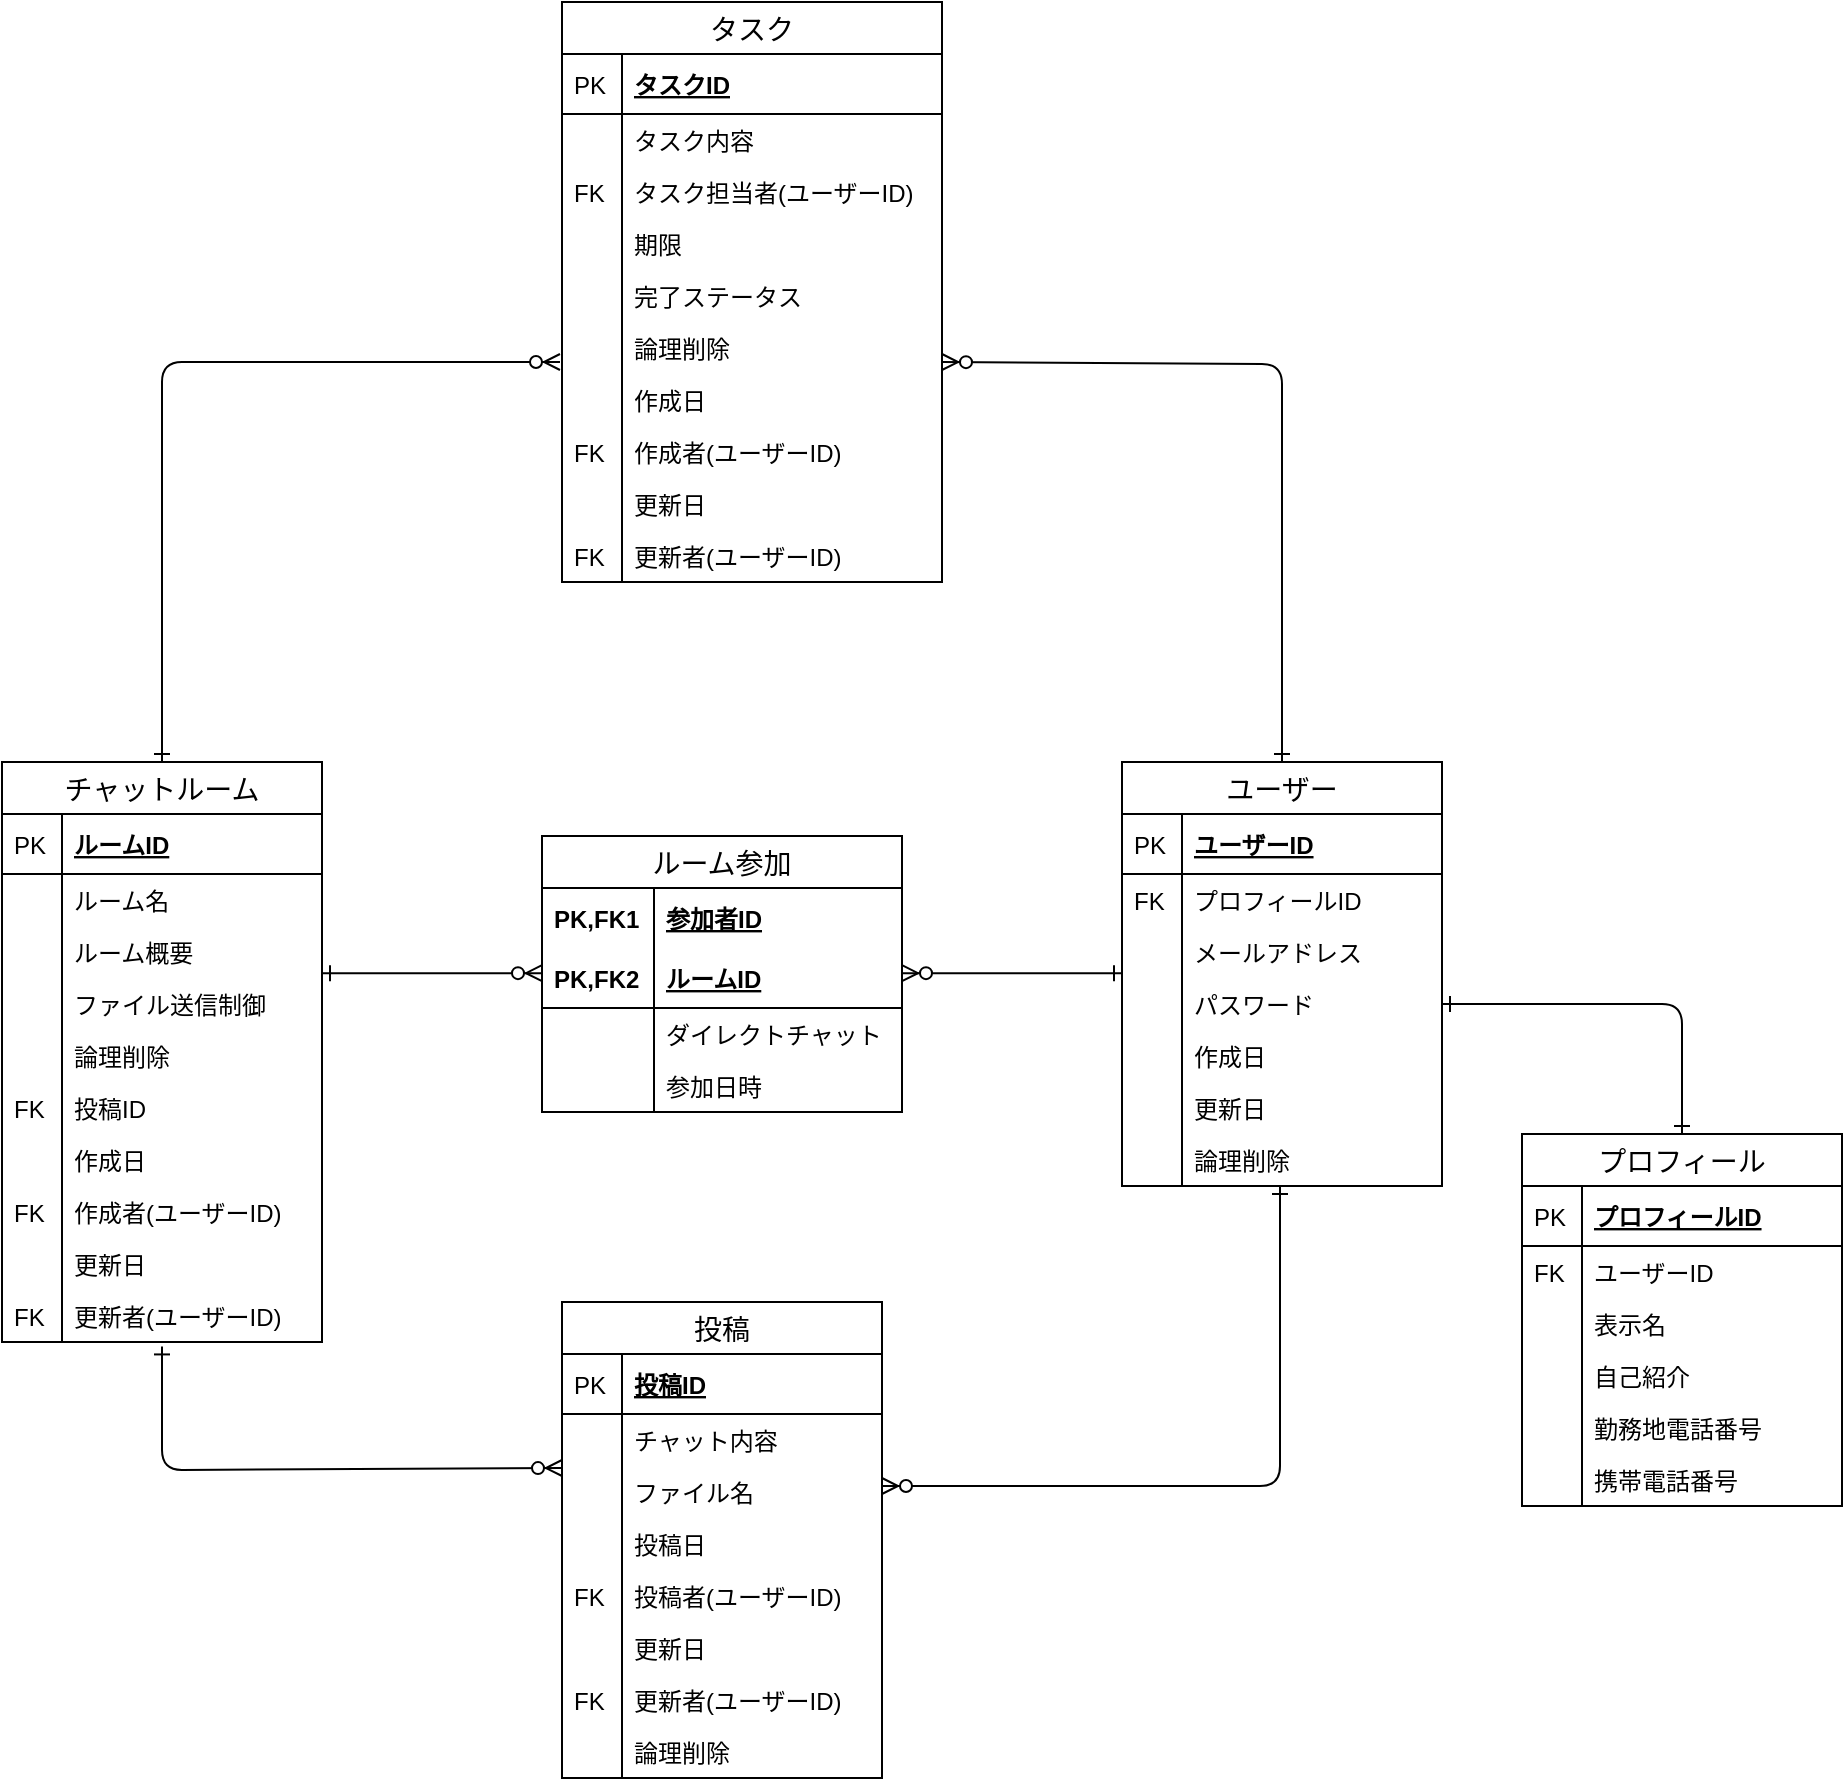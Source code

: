 <mxfile version="13.1.3">
    <diagram id="6hGFLwfOUW9BJ-s0fimq" name="Page-1">
        <mxGraphModel dx="1448" dy="1517" grid="1" gridSize="10" guides="1" tooltips="1" connect="1" arrows="1" fold="1" page="1" pageScale="1" pageWidth="827" pageHeight="1169" math="0" shadow="0">
            <root>
                <mxCell id="0"/>
                <mxCell id="1" parent="0"/>
                <mxCell id="285" value="" style="fontSize=12;html=1;endArrow=ERzeroToMany;startArrow=ERone;startFill=0;elbow=vertical;" parent="1" edge="1">
                    <mxGeometry width="100" height="100" relative="1" as="geometry">
                        <mxPoint x="480" y="320" as="sourcePoint"/>
                        <mxPoint x="310" y="120" as="targetPoint"/>
                        <Array as="points">
                            <mxPoint x="480" y="230"/>
                            <mxPoint x="480" y="121"/>
                        </Array>
                    </mxGeometry>
                </mxCell>
                <mxCell id="163" value="チャットルーム" style="swimlane;fontStyle=0;childLayout=stackLayout;horizontal=1;startSize=26;horizontalStack=0;resizeParent=1;resizeParentMax=0;resizeLast=0;collapsible=1;marginBottom=0;align=center;fontSize=14;" parent="1" vertex="1">
                    <mxGeometry x="-160" y="320" width="160" height="290" as="geometry"/>
                </mxCell>
                <mxCell id="164" value="ルームID" style="shape=partialRectangle;top=0;left=0;right=0;bottom=1;align=left;verticalAlign=middle;fillColor=none;spacingLeft=34;spacingRight=4;overflow=hidden;rotatable=0;points=[[0,0.5],[1,0.5]];portConstraint=eastwest;dropTarget=0;fontStyle=5;fontSize=12;" parent="163" vertex="1">
                    <mxGeometry y="26" width="160" height="30" as="geometry"/>
                </mxCell>
                <mxCell id="165" value="PK" style="shape=partialRectangle;top=0;left=0;bottom=0;fillColor=none;align=left;verticalAlign=middle;spacingLeft=4;spacingRight=4;overflow=hidden;rotatable=0;points=[];portConstraint=eastwest;part=1;fontSize=12;" parent="164" vertex="1" connectable="0">
                    <mxGeometry width="30" height="30" as="geometry"/>
                </mxCell>
                <mxCell id="166" value="ルーム名" style="shape=partialRectangle;top=0;left=0;right=0;bottom=0;align=left;verticalAlign=top;fillColor=none;spacingLeft=34;spacingRight=4;overflow=hidden;rotatable=0;points=[[0,0.5],[1,0.5]];portConstraint=eastwest;dropTarget=0;fontSize=12;" parent="163" vertex="1">
                    <mxGeometry y="56" width="160" height="26" as="geometry"/>
                </mxCell>
                <mxCell id="167" value="" style="shape=partialRectangle;top=0;left=0;bottom=0;fillColor=none;align=left;verticalAlign=top;spacingLeft=4;spacingRight=4;overflow=hidden;rotatable=0;points=[];portConstraint=eastwest;part=1;fontSize=12;" parent="166" vertex="1" connectable="0">
                    <mxGeometry width="30" height="26" as="geometry"/>
                </mxCell>
                <mxCell id="168" value="ルーム概要" style="shape=partialRectangle;top=0;left=0;right=0;bottom=0;align=left;verticalAlign=top;fillColor=none;spacingLeft=34;spacingRight=4;overflow=hidden;rotatable=0;points=[[0,0.5],[1,0.5]];portConstraint=eastwest;dropTarget=0;fontSize=12;" parent="163" vertex="1">
                    <mxGeometry y="82" width="160" height="26" as="geometry"/>
                </mxCell>
                <mxCell id="169" value="" style="shape=partialRectangle;top=0;left=0;bottom=0;fillColor=none;align=left;verticalAlign=top;spacingLeft=4;spacingRight=4;overflow=hidden;rotatable=0;points=[];portConstraint=eastwest;part=1;fontSize=12;" parent="168" vertex="1" connectable="0">
                    <mxGeometry width="30" height="26" as="geometry"/>
                </mxCell>
                <mxCell id="170" value="ファイル送信制御" style="shape=partialRectangle;top=0;left=0;right=0;bottom=0;align=left;verticalAlign=top;fillColor=none;spacingLeft=34;spacingRight=4;overflow=hidden;rotatable=0;points=[[0,0.5],[1,0.5]];portConstraint=eastwest;dropTarget=0;fontSize=12;" parent="163" vertex="1">
                    <mxGeometry y="108" width="160" height="26" as="geometry"/>
                </mxCell>
                <mxCell id="171" value="" style="shape=partialRectangle;top=0;left=0;bottom=0;fillColor=none;align=left;verticalAlign=top;spacingLeft=4;spacingRight=4;overflow=hidden;rotatable=0;points=[];portConstraint=eastwest;part=1;fontSize=12;" parent="170" vertex="1" connectable="0">
                    <mxGeometry width="30" height="26" as="geometry"/>
                </mxCell>
                <mxCell id="174" value="論理削除" style="shape=partialRectangle;top=0;left=0;right=0;bottom=0;align=left;verticalAlign=top;fillColor=none;spacingLeft=34;spacingRight=4;overflow=hidden;rotatable=0;points=[[0,0.5],[1,0.5]];portConstraint=eastwest;dropTarget=0;fontSize=12;" parent="163" vertex="1">
                    <mxGeometry y="134" width="160" height="26" as="geometry"/>
                </mxCell>
                <mxCell id="175" value="" style="shape=partialRectangle;top=0;left=0;bottom=0;fillColor=none;align=left;verticalAlign=top;spacingLeft=4;spacingRight=4;overflow=hidden;rotatable=0;points=[];portConstraint=eastwest;part=1;fontSize=12;" parent="174" vertex="1" connectable="0">
                    <mxGeometry width="30" height="26" as="geometry"/>
                </mxCell>
                <mxCell id="338" value="投稿ID" style="shape=partialRectangle;top=0;left=0;right=0;bottom=0;align=left;verticalAlign=top;fillColor=none;spacingLeft=34;spacingRight=4;overflow=hidden;rotatable=0;points=[[0,0.5],[1,0.5]];portConstraint=eastwest;dropTarget=0;fontSize=12;" vertex="1" parent="163">
                    <mxGeometry y="160" width="160" height="26" as="geometry"/>
                </mxCell>
                <mxCell id="339" value="FK" style="shape=partialRectangle;top=0;left=0;bottom=0;fillColor=none;align=left;verticalAlign=top;spacingLeft=4;spacingRight=4;overflow=hidden;rotatable=0;points=[];portConstraint=eastwest;part=1;fontSize=12;" vertex="1" connectable="0" parent="338">
                    <mxGeometry width="30" height="26" as="geometry"/>
                </mxCell>
                <mxCell id="340" value="作成日" style="shape=partialRectangle;top=0;left=0;right=0;bottom=0;align=left;verticalAlign=top;fillColor=none;spacingLeft=34;spacingRight=4;overflow=hidden;rotatable=0;points=[[0,0.5],[1,0.5]];portConstraint=eastwest;dropTarget=0;fontSize=12;" vertex="1" parent="163">
                    <mxGeometry y="186" width="160" height="26" as="geometry"/>
                </mxCell>
                <mxCell id="341" value="" style="shape=partialRectangle;top=0;left=0;bottom=0;fillColor=none;align=left;verticalAlign=top;spacingLeft=4;spacingRight=4;overflow=hidden;rotatable=0;points=[];portConstraint=eastwest;part=1;fontSize=12;" vertex="1" connectable="0" parent="340">
                    <mxGeometry width="30" height="26" as="geometry"/>
                </mxCell>
                <mxCell id="342" value="作成者(ユーザーID)&#10;" style="shape=partialRectangle;top=0;left=0;right=0;bottom=0;align=left;verticalAlign=top;fillColor=none;spacingLeft=34;spacingRight=4;overflow=hidden;rotatable=0;points=[[0,0.5],[1,0.5]];portConstraint=eastwest;dropTarget=0;fontSize=12;" vertex="1" parent="163">
                    <mxGeometry y="212" width="160" height="26" as="geometry"/>
                </mxCell>
                <mxCell id="343" value="FK" style="shape=partialRectangle;top=0;left=0;bottom=0;fillColor=none;align=left;verticalAlign=top;spacingLeft=4;spacingRight=4;overflow=hidden;rotatable=0;points=[];portConstraint=eastwest;part=1;fontSize=12;" vertex="1" connectable="0" parent="342">
                    <mxGeometry width="30" height="26" as="geometry"/>
                </mxCell>
                <mxCell id="344" value="更新日" style="shape=partialRectangle;top=0;left=0;right=0;bottom=0;align=left;verticalAlign=top;fillColor=none;spacingLeft=34;spacingRight=4;overflow=hidden;rotatable=0;points=[[0,0.5],[1,0.5]];portConstraint=eastwest;dropTarget=0;fontSize=12;" vertex="1" parent="163">
                    <mxGeometry y="238" width="160" height="26" as="geometry"/>
                </mxCell>
                <mxCell id="345" value="" style="shape=partialRectangle;top=0;left=0;bottom=0;fillColor=none;align=left;verticalAlign=top;spacingLeft=4;spacingRight=4;overflow=hidden;rotatable=0;points=[];portConstraint=eastwest;part=1;fontSize=12;" vertex="1" connectable="0" parent="344">
                    <mxGeometry width="30" height="26" as="geometry"/>
                </mxCell>
                <mxCell id="346" value="更新者(ユーザーID)" style="shape=partialRectangle;top=0;left=0;right=0;bottom=0;align=left;verticalAlign=top;fillColor=none;spacingLeft=34;spacingRight=4;overflow=hidden;rotatable=0;points=[[0,0.5],[1,0.5]];portConstraint=eastwest;dropTarget=0;fontSize=12;" vertex="1" parent="163">
                    <mxGeometry y="264" width="160" height="26" as="geometry"/>
                </mxCell>
                <mxCell id="347" value="FK" style="shape=partialRectangle;top=0;left=0;bottom=0;fillColor=none;align=left;verticalAlign=top;spacingLeft=4;spacingRight=4;overflow=hidden;rotatable=0;points=[];portConstraint=eastwest;part=1;fontSize=12;" vertex="1" connectable="0" parent="346">
                    <mxGeometry width="30" height="26" as="geometry"/>
                </mxCell>
                <mxCell id="280" value="" style="fontSize=12;html=1;endArrow=ERzeroToMany;startArrow=ERone;startFill=0;" parent="1" edge="1">
                    <mxGeometry width="100" height="100" relative="1" as="geometry">
                        <mxPoint x="-80" y="320" as="sourcePoint"/>
                        <mxPoint x="119" y="120" as="targetPoint"/>
                        <Array as="points">
                            <mxPoint x="-80" y="120"/>
                        </Array>
                    </mxGeometry>
                </mxCell>
                <mxCell id="291" value="" style="fontSize=12;html=1;endArrow=ERone;startArrow=ERone;exitX=1;exitY=0.5;exitDx=0;exitDy=0;entryX=0.5;entryY=0;entryDx=0;entryDy=0;startFill=0;endFill=0;" parent="1" source="204" target="206" edge="1">
                    <mxGeometry width="100" height="100" relative="1" as="geometry">
                        <mxPoint x="570" y="510" as="sourcePoint"/>
                        <mxPoint x="810" y="500" as="targetPoint"/>
                        <Array as="points">
                            <mxPoint x="680" y="441"/>
                        </Array>
                    </mxGeometry>
                </mxCell>
                <mxCell id="191" value="ユーザー" style="swimlane;fontStyle=0;childLayout=stackLayout;horizontal=1;startSize=26;horizontalStack=0;resizeParent=1;resizeParentMax=0;resizeLast=0;collapsible=1;marginBottom=0;align=center;fontSize=14;" parent="1" vertex="1">
                    <mxGeometry x="400" y="320" width="160" height="212" as="geometry"/>
                </mxCell>
                <mxCell id="192" value="ユーザーID" style="shape=partialRectangle;top=0;left=0;right=0;bottom=1;align=left;verticalAlign=middle;fillColor=none;spacingLeft=34;spacingRight=4;overflow=hidden;rotatable=0;points=[[0,0.5],[1,0.5]];portConstraint=eastwest;dropTarget=0;fontStyle=5;fontSize=12;" parent="191" vertex="1">
                    <mxGeometry y="26" width="160" height="30" as="geometry"/>
                </mxCell>
                <mxCell id="193" value="PK" style="shape=partialRectangle;top=0;left=0;bottom=0;fillColor=none;align=left;verticalAlign=middle;spacingLeft=4;spacingRight=4;overflow=hidden;rotatable=0;points=[];portConstraint=eastwest;part=1;fontSize=12;" parent="192" vertex="1" connectable="0">
                    <mxGeometry width="30" height="30" as="geometry"/>
                </mxCell>
                <mxCell id="194" value="プロフィールID" style="shape=partialRectangle;top=0;left=0;right=0;bottom=0;align=left;verticalAlign=top;fillColor=none;spacingLeft=34;spacingRight=4;overflow=hidden;rotatable=0;points=[[0,0.5],[1,0.5]];portConstraint=eastwest;dropTarget=0;fontSize=12;" parent="191" vertex="1">
                    <mxGeometry y="56" width="160" height="26" as="geometry"/>
                </mxCell>
                <mxCell id="195" value="FK" style="shape=partialRectangle;top=0;left=0;bottom=0;fillColor=none;align=left;verticalAlign=top;spacingLeft=4;spacingRight=4;overflow=hidden;rotatable=0;points=[];portConstraint=eastwest;part=1;fontSize=12;" parent="194" vertex="1" connectable="0">
                    <mxGeometry width="30" height="26" as="geometry"/>
                </mxCell>
                <mxCell id="196" value="メールアドレス" style="shape=partialRectangle;top=0;left=0;right=0;bottom=0;align=left;verticalAlign=top;fillColor=none;spacingLeft=34;spacingRight=4;overflow=hidden;rotatable=0;points=[[0,0.5],[1,0.5]];portConstraint=eastwest;dropTarget=0;fontSize=12;" parent="191" vertex="1">
                    <mxGeometry y="82" width="160" height="26" as="geometry"/>
                </mxCell>
                <mxCell id="197" value="" style="shape=partialRectangle;top=0;left=0;bottom=0;fillColor=none;align=left;verticalAlign=top;spacingLeft=4;spacingRight=4;overflow=hidden;rotatable=0;points=[];portConstraint=eastwest;part=1;fontSize=12;" parent="196" vertex="1" connectable="0">
                    <mxGeometry width="30" height="26" as="geometry"/>
                </mxCell>
                <mxCell id="204" value="パスワード" style="shape=partialRectangle;top=0;left=0;right=0;bottom=0;align=left;verticalAlign=top;fillColor=none;spacingLeft=34;spacingRight=4;overflow=hidden;rotatable=0;points=[[0,0.5],[1,0.5]];portConstraint=eastwest;dropTarget=0;fontSize=12;" parent="191" vertex="1">
                    <mxGeometry y="108" width="160" height="26" as="geometry"/>
                </mxCell>
                <mxCell id="205" value="" style="shape=partialRectangle;top=0;left=0;bottom=0;fillColor=none;align=left;verticalAlign=top;spacingLeft=4;spacingRight=4;overflow=hidden;rotatable=0;points=[];portConstraint=eastwest;part=1;fontSize=12;" parent="204" vertex="1" connectable="0">
                    <mxGeometry width="30" height="26" as="geometry"/>
                </mxCell>
                <mxCell id="198" value="作成日" style="shape=partialRectangle;top=0;left=0;right=0;bottom=0;align=left;verticalAlign=top;fillColor=none;spacingLeft=34;spacingRight=4;overflow=hidden;rotatable=0;points=[[0,0.5],[1,0.5]];portConstraint=eastwest;dropTarget=0;fontSize=12;" parent="191" vertex="1">
                    <mxGeometry y="134" width="160" height="26" as="geometry"/>
                </mxCell>
                <mxCell id="199" value="" style="shape=partialRectangle;top=0;left=0;bottom=0;fillColor=none;align=left;verticalAlign=top;spacingLeft=4;spacingRight=4;overflow=hidden;rotatable=0;points=[];portConstraint=eastwest;part=1;fontSize=12;" parent="198" vertex="1" connectable="0">
                    <mxGeometry width="30" height="26" as="geometry"/>
                </mxCell>
                <mxCell id="202" value="更新日" style="shape=partialRectangle;top=0;left=0;right=0;bottom=0;align=left;verticalAlign=top;fillColor=none;spacingLeft=34;spacingRight=4;overflow=hidden;rotatable=0;points=[[0,0.5],[1,0.5]];portConstraint=eastwest;dropTarget=0;fontSize=12;" parent="191" vertex="1">
                    <mxGeometry y="160" width="160" height="26" as="geometry"/>
                </mxCell>
                <mxCell id="203" value="" style="shape=partialRectangle;top=0;left=0;bottom=0;fillColor=none;align=left;verticalAlign=top;spacingLeft=4;spacingRight=4;overflow=hidden;rotatable=0;points=[];portConstraint=eastwest;part=1;fontSize=12;" parent="202" vertex="1" connectable="0">
                    <mxGeometry width="30" height="26" as="geometry"/>
                </mxCell>
                <mxCell id="331" value="論理削除" style="shape=partialRectangle;top=0;left=0;right=0;bottom=0;align=left;verticalAlign=top;fillColor=none;spacingLeft=34;spacingRight=4;overflow=hidden;rotatable=0;points=[[0,0.5],[1,0.5]];portConstraint=eastwest;dropTarget=0;fontSize=12;" vertex="1" parent="191">
                    <mxGeometry y="186" width="160" height="26" as="geometry"/>
                </mxCell>
                <mxCell id="332" value="" style="shape=partialRectangle;top=0;left=0;bottom=0;fillColor=none;align=left;verticalAlign=top;spacingLeft=4;spacingRight=4;overflow=hidden;rotatable=0;points=[];portConstraint=eastwest;part=1;fontSize=12;" vertex="1" connectable="0" parent="331">
                    <mxGeometry width="30" height="26" as="geometry"/>
                </mxCell>
                <mxCell id="249" value="投稿" style="swimlane;fontStyle=0;childLayout=stackLayout;horizontal=1;startSize=26;horizontalStack=0;resizeParent=1;resizeParentMax=0;resizeLast=0;collapsible=1;marginBottom=0;align=center;fontSize=14;" parent="1" vertex="1">
                    <mxGeometry x="120" y="590" width="160" height="238" as="geometry"/>
                </mxCell>
                <mxCell id="250" value="投稿ID" style="shape=partialRectangle;top=0;left=0;right=0;bottom=1;align=left;verticalAlign=middle;fillColor=none;spacingLeft=34;spacingRight=4;overflow=hidden;rotatable=0;points=[[0,0.5],[1,0.5]];portConstraint=eastwest;dropTarget=0;fontStyle=5;fontSize=12;" parent="249" vertex="1">
                    <mxGeometry y="26" width="160" height="30" as="geometry"/>
                </mxCell>
                <mxCell id="251" value="PK" style="shape=partialRectangle;top=0;left=0;bottom=0;fillColor=none;align=left;verticalAlign=middle;spacingLeft=4;spacingRight=4;overflow=hidden;rotatable=0;points=[];portConstraint=eastwest;part=1;fontSize=12;" parent="250" vertex="1" connectable="0">
                    <mxGeometry width="30" height="30" as="geometry"/>
                </mxCell>
                <mxCell id="314" value="チャット内容" style="shape=partialRectangle;top=0;left=0;right=0;bottom=0;align=left;verticalAlign=top;fillColor=none;spacingLeft=34;spacingRight=4;overflow=hidden;rotatable=0;points=[[0,0.5],[1,0.5]];portConstraint=eastwest;dropTarget=0;fontSize=12;" parent="249" vertex="1">
                    <mxGeometry y="56" width="160" height="26" as="geometry"/>
                </mxCell>
                <mxCell id="315" value="" style="shape=partialRectangle;top=0;left=0;bottom=0;fillColor=none;align=left;verticalAlign=top;spacingLeft=4;spacingRight=4;overflow=hidden;rotatable=0;points=[];portConstraint=eastwest;part=1;fontSize=12;" parent="314" vertex="1" connectable="0">
                    <mxGeometry width="30" height="26" as="geometry"/>
                </mxCell>
                <mxCell id="336" value="ファイル名" style="shape=partialRectangle;top=0;left=0;right=0;bottom=0;align=left;verticalAlign=top;fillColor=none;spacingLeft=34;spacingRight=4;overflow=hidden;rotatable=0;points=[[0,0.5],[1,0.5]];portConstraint=eastwest;dropTarget=0;fontSize=12;" vertex="1" parent="249">
                    <mxGeometry y="82" width="160" height="26" as="geometry"/>
                </mxCell>
                <mxCell id="337" value="" style="shape=partialRectangle;top=0;left=0;bottom=0;fillColor=none;align=left;verticalAlign=top;spacingLeft=4;spacingRight=4;overflow=hidden;rotatable=0;points=[];portConstraint=eastwest;part=1;fontSize=12;" vertex="1" connectable="0" parent="336">
                    <mxGeometry width="30" height="26" as="geometry"/>
                </mxCell>
                <mxCell id="252" value="投稿日" style="shape=partialRectangle;top=0;left=0;right=0;bottom=0;align=left;verticalAlign=top;fillColor=none;spacingLeft=34;spacingRight=4;overflow=hidden;rotatable=0;points=[[0,0.5],[1,0.5]];portConstraint=eastwest;dropTarget=0;fontSize=12;" parent="249" vertex="1">
                    <mxGeometry y="108" width="160" height="26" as="geometry"/>
                </mxCell>
                <mxCell id="253" value="" style="shape=partialRectangle;top=0;left=0;bottom=0;fillColor=none;align=left;verticalAlign=top;spacingLeft=4;spacingRight=4;overflow=hidden;rotatable=0;points=[];portConstraint=eastwest;part=1;fontSize=12;" parent="252" vertex="1" connectable="0">
                    <mxGeometry width="30" height="26" as="geometry"/>
                </mxCell>
                <mxCell id="254" value="投稿者(ユーザーID)" style="shape=partialRectangle;top=0;left=0;right=0;bottom=0;align=left;verticalAlign=top;fillColor=none;spacingLeft=34;spacingRight=4;overflow=hidden;rotatable=0;points=[[0,0.5],[1,0.5]];portConstraint=eastwest;dropTarget=0;fontSize=12;" parent="249" vertex="1">
                    <mxGeometry y="134" width="160" height="26" as="geometry"/>
                </mxCell>
                <mxCell id="255" value="FK" style="shape=partialRectangle;top=0;left=0;bottom=0;fillColor=none;align=left;verticalAlign=top;spacingLeft=4;spacingRight=4;overflow=hidden;rotatable=0;points=[];portConstraint=eastwest;part=1;fontSize=12;" parent="254" vertex="1" connectable="0">
                    <mxGeometry width="30" height="26" as="geometry"/>
                </mxCell>
                <mxCell id="256" value="更新日" style="shape=partialRectangle;top=0;left=0;right=0;bottom=0;align=left;verticalAlign=top;fillColor=none;spacingLeft=34;spacingRight=4;overflow=hidden;rotatable=0;points=[[0,0.5],[1,0.5]];portConstraint=eastwest;dropTarget=0;fontSize=12;" parent="249" vertex="1">
                    <mxGeometry y="160" width="160" height="26" as="geometry"/>
                </mxCell>
                <mxCell id="257" value="" style="shape=partialRectangle;top=0;left=0;bottom=0;fillColor=none;align=left;verticalAlign=top;spacingLeft=4;spacingRight=4;overflow=hidden;rotatable=0;points=[];portConstraint=eastwest;part=1;fontSize=12;" parent="256" vertex="1" connectable="0">
                    <mxGeometry width="30" height="26" as="geometry"/>
                </mxCell>
                <mxCell id="260" value="更新者(ユーザーID)" style="shape=partialRectangle;top=0;left=0;right=0;bottom=0;align=left;verticalAlign=top;fillColor=none;spacingLeft=34;spacingRight=4;overflow=hidden;rotatable=0;points=[[0,0.5],[1,0.5]];portConstraint=eastwest;dropTarget=0;fontSize=12;" parent="249" vertex="1">
                    <mxGeometry y="186" width="160" height="26" as="geometry"/>
                </mxCell>
                <mxCell id="261" value="FK" style="shape=partialRectangle;top=0;left=0;bottom=0;fillColor=none;align=left;verticalAlign=top;spacingLeft=4;spacingRight=4;overflow=hidden;rotatable=0;points=[];portConstraint=eastwest;part=1;fontSize=12;" parent="260" vertex="1" connectable="0">
                    <mxGeometry width="30" height="26" as="geometry"/>
                </mxCell>
                <mxCell id="262" value="論理削除" style="shape=partialRectangle;top=0;left=0;right=0;bottom=0;align=left;verticalAlign=top;fillColor=none;spacingLeft=34;spacingRight=4;overflow=hidden;rotatable=0;points=[[0,0.5],[1,0.5]];portConstraint=eastwest;dropTarget=0;fontSize=12;" parent="249" vertex="1">
                    <mxGeometry y="212" width="160" height="26" as="geometry"/>
                </mxCell>
                <mxCell id="263" value="" style="shape=partialRectangle;top=0;left=0;bottom=0;fillColor=none;align=left;verticalAlign=top;spacingLeft=4;spacingRight=4;overflow=hidden;rotatable=0;points=[];portConstraint=eastwest;part=1;fontSize=12;" parent="262" vertex="1" connectable="0">
                    <mxGeometry width="30" height="26" as="geometry"/>
                </mxCell>
                <mxCell id="206" value="プロフィール" style="swimlane;fontStyle=0;childLayout=stackLayout;horizontal=1;startSize=26;horizontalStack=0;resizeParent=1;resizeParentMax=0;resizeLast=0;collapsible=1;marginBottom=0;align=center;fontSize=14;" parent="1" vertex="1">
                    <mxGeometry x="600" y="506" width="160" height="186" as="geometry"/>
                </mxCell>
                <mxCell id="207" value="プロフィールID" style="shape=partialRectangle;top=0;left=0;right=0;bottom=1;align=left;verticalAlign=middle;fillColor=none;spacingLeft=34;spacingRight=4;overflow=hidden;rotatable=0;points=[[0,0.5],[1,0.5]];portConstraint=eastwest;dropTarget=0;fontStyle=5;fontSize=12;" parent="206" vertex="1">
                    <mxGeometry y="26" width="160" height="30" as="geometry"/>
                </mxCell>
                <mxCell id="208" value="PK" style="shape=partialRectangle;top=0;left=0;bottom=0;fillColor=none;align=left;verticalAlign=middle;spacingLeft=4;spacingRight=4;overflow=hidden;rotatable=0;points=[];portConstraint=eastwest;part=1;fontSize=12;" parent="207" vertex="1" connectable="0">
                    <mxGeometry width="30" height="30" as="geometry"/>
                </mxCell>
                <mxCell id="232" value="ユーザーID" style="shape=partialRectangle;top=0;left=0;right=0;bottom=0;align=left;verticalAlign=top;fillColor=none;spacingLeft=34;spacingRight=4;overflow=hidden;rotatable=0;points=[[0,0.5],[1,0.5]];portConstraint=eastwest;dropTarget=0;fontSize=12;" parent="206" vertex="1">
                    <mxGeometry y="56" width="160" height="26" as="geometry"/>
                </mxCell>
                <mxCell id="233" value="FK" style="shape=partialRectangle;top=0;left=0;bottom=0;fillColor=none;align=left;verticalAlign=top;spacingLeft=4;spacingRight=4;overflow=hidden;rotatable=0;points=[];portConstraint=eastwest;part=1;fontSize=12;" parent="232" vertex="1" connectable="0">
                    <mxGeometry width="30" height="26" as="geometry"/>
                </mxCell>
                <mxCell id="209" value="表示名" style="shape=partialRectangle;top=0;left=0;right=0;bottom=0;align=left;verticalAlign=top;fillColor=none;spacingLeft=34;spacingRight=4;overflow=hidden;rotatable=0;points=[[0,0.5],[1,0.5]];portConstraint=eastwest;dropTarget=0;fontSize=12;" parent="206" vertex="1">
                    <mxGeometry y="82" width="160" height="26" as="geometry"/>
                </mxCell>
                <mxCell id="210" value="" style="shape=partialRectangle;top=0;left=0;bottom=0;fillColor=none;align=left;verticalAlign=top;spacingLeft=4;spacingRight=4;overflow=hidden;rotatable=0;points=[];portConstraint=eastwest;part=1;fontSize=12;" parent="209" vertex="1" connectable="0">
                    <mxGeometry width="30" height="26" as="geometry"/>
                </mxCell>
                <mxCell id="211" value="自己紹介" style="shape=partialRectangle;top=0;left=0;right=0;bottom=0;align=left;verticalAlign=top;fillColor=none;spacingLeft=34;spacingRight=4;overflow=hidden;rotatable=0;points=[[0,0.5],[1,0.5]];portConstraint=eastwest;dropTarget=0;fontSize=12;" parent="206" vertex="1">
                    <mxGeometry y="108" width="160" height="26" as="geometry"/>
                </mxCell>
                <mxCell id="212" value="" style="shape=partialRectangle;top=0;left=0;bottom=0;fillColor=none;align=left;verticalAlign=top;spacingLeft=4;spacingRight=4;overflow=hidden;rotatable=0;points=[];portConstraint=eastwest;part=1;fontSize=12;" parent="211" vertex="1" connectable="0">
                    <mxGeometry width="30" height="26" as="geometry"/>
                </mxCell>
                <mxCell id="213" value="勤務地電話番号" style="shape=partialRectangle;top=0;left=0;right=0;bottom=0;align=left;verticalAlign=top;fillColor=none;spacingLeft=34;spacingRight=4;overflow=hidden;rotatable=0;points=[[0,0.5],[1,0.5]];portConstraint=eastwest;dropTarget=0;fontSize=12;" parent="206" vertex="1">
                    <mxGeometry y="134" width="160" height="26" as="geometry"/>
                </mxCell>
                <mxCell id="214" value="" style="shape=partialRectangle;top=0;left=0;bottom=0;fillColor=none;align=left;verticalAlign=top;spacingLeft=4;spacingRight=4;overflow=hidden;rotatable=0;points=[];portConstraint=eastwest;part=1;fontSize=12;" parent="213" vertex="1" connectable="0">
                    <mxGeometry width="30" height="26" as="geometry"/>
                </mxCell>
                <mxCell id="228" value="携帯電話番号" style="shape=partialRectangle;top=0;left=0;right=0;bottom=0;align=left;verticalAlign=top;fillColor=none;spacingLeft=34;spacingRight=4;overflow=hidden;rotatable=0;points=[[0,0.5],[1,0.5]];portConstraint=eastwest;dropTarget=0;fontSize=12;" parent="206" vertex="1">
                    <mxGeometry y="160" width="160" height="26" as="geometry"/>
                </mxCell>
                <mxCell id="229" value="" style="shape=partialRectangle;top=0;left=0;bottom=0;fillColor=none;align=left;verticalAlign=top;spacingLeft=4;spacingRight=4;overflow=hidden;rotatable=0;points=[];portConstraint=eastwest;part=1;fontSize=12;" parent="228" vertex="1" connectable="0">
                    <mxGeometry width="30" height="26" as="geometry"/>
                </mxCell>
                <mxCell id="313" value="" style="fontSize=12;html=1;endArrow=ERzeroToMany;startArrow=ERone;startFill=0;exitX=0.5;exitY=1.085;exitDx=0;exitDy=0;exitPerimeter=0;" parent="1" source="346" edge="1">
                    <mxGeometry width="100" height="100" relative="1" as="geometry">
                        <mxPoint x="-80" y="635" as="sourcePoint"/>
                        <mxPoint x="120" y="673" as="targetPoint"/>
                        <Array as="points">
                            <mxPoint x="-80" y="674"/>
                        </Array>
                    </mxGeometry>
                </mxCell>
                <mxCell id="317" value="" style="fontSize=12;html=1;endArrow=ERone;startArrow=ERzeroToMany;startFill=1;endFill=0;" parent="1" edge="1">
                    <mxGeometry width="100" height="100" relative="1" as="geometry">
                        <mxPoint x="280" y="682" as="sourcePoint"/>
                        <mxPoint x="479" y="532" as="targetPoint"/>
                        <Array as="points">
                            <mxPoint x="479" y="682"/>
                        </Array>
                    </mxGeometry>
                </mxCell>
                <mxCell id="318" value="ルーム参加" style="swimlane;fontStyle=0;childLayout=stackLayout;horizontal=1;startSize=26;horizontalStack=0;resizeParent=1;resizeParentMax=0;resizeLast=0;collapsible=1;marginBottom=0;align=center;fontSize=14;" parent="1" vertex="1">
                    <mxGeometry x="110" y="357" width="180" height="138" as="geometry"/>
                </mxCell>
                <mxCell id="319" value="参加者ID" style="shape=partialRectangle;top=0;left=0;right=0;bottom=0;align=left;verticalAlign=middle;fillColor=none;spacingLeft=60;spacingRight=4;overflow=hidden;rotatable=0;points=[[0,0.5],[1,0.5]];portConstraint=eastwest;dropTarget=0;fontStyle=5;fontSize=12;" parent="318" vertex="1">
                    <mxGeometry y="26" width="180" height="30" as="geometry"/>
                </mxCell>
                <mxCell id="320" value="PK,FK1" style="shape=partialRectangle;fontStyle=1;top=0;left=0;bottom=0;fillColor=none;align=left;verticalAlign=middle;spacingLeft=4;spacingRight=4;overflow=hidden;rotatable=0;points=[];portConstraint=eastwest;part=1;fontSize=12;" parent="319" vertex="1" connectable="0">
                    <mxGeometry width="56" height="30" as="geometry"/>
                </mxCell>
                <mxCell id="321" value="ルームID" style="shape=partialRectangle;top=0;left=0;right=0;bottom=1;align=left;verticalAlign=middle;fillColor=none;spacingLeft=60;spacingRight=4;overflow=hidden;rotatable=0;points=[[0,0.5],[1,0.5]];portConstraint=eastwest;dropTarget=0;fontStyle=5;fontSize=12;" parent="318" vertex="1">
                    <mxGeometry y="56" width="180" height="30" as="geometry"/>
                </mxCell>
                <mxCell id="322" value="PK,FK2" style="shape=partialRectangle;fontStyle=1;top=0;left=0;bottom=0;fillColor=none;align=left;verticalAlign=middle;spacingLeft=4;spacingRight=4;overflow=hidden;rotatable=0;points=[];portConstraint=eastwest;part=1;fontSize=12;" parent="321" vertex="1" connectable="0">
                    <mxGeometry width="56" height="30" as="geometry"/>
                </mxCell>
                <mxCell id="323" value="ダイレクトチャット" style="shape=partialRectangle;top=0;left=0;right=0;bottom=0;align=left;verticalAlign=top;fillColor=none;spacingLeft=60;spacingRight=4;overflow=hidden;rotatable=0;points=[[0,0.5],[1,0.5]];portConstraint=eastwest;dropTarget=0;fontSize=12;" parent="318" vertex="1">
                    <mxGeometry y="86" width="180" height="26" as="geometry"/>
                </mxCell>
                <mxCell id="324" value="" style="shape=partialRectangle;top=0;left=0;bottom=0;fillColor=none;align=left;verticalAlign=top;spacingLeft=4;spacingRight=4;overflow=hidden;rotatable=0;points=[];portConstraint=eastwest;part=1;fontSize=12;" parent="323" vertex="1" connectable="0">
                    <mxGeometry width="56" height="26" as="geometry"/>
                </mxCell>
                <mxCell id="325" value="参加日時" style="shape=partialRectangle;top=0;left=0;right=0;bottom=0;align=left;verticalAlign=top;fillColor=none;spacingLeft=60;spacingRight=4;overflow=hidden;rotatable=0;points=[[0,0.5],[1,0.5]];portConstraint=eastwest;dropTarget=0;fontSize=12;" parent="318" vertex="1">
                    <mxGeometry y="112" width="180" height="26" as="geometry"/>
                </mxCell>
                <mxCell id="326" value="" style="shape=partialRectangle;top=0;left=0;bottom=0;fillColor=none;align=left;verticalAlign=top;spacingLeft=4;spacingRight=4;overflow=hidden;rotatable=0;points=[];portConstraint=eastwest;part=1;fontSize=12;" parent="325" vertex="1" connectable="0">
                    <mxGeometry width="56" height="26" as="geometry"/>
                </mxCell>
                <mxCell id="327" value="" style="endArrow=ERzeroToMany;html=1;rounded=0;startArrow=ERone;startFill=0;endFill=1;" parent="1" edge="1">
                    <mxGeometry relative="1" as="geometry">
                        <mxPoint y="425.58" as="sourcePoint"/>
                        <mxPoint x="110" y="425.58" as="targetPoint"/>
                        <Array as="points">
                            <mxPoint x="50" y="425.58"/>
                        </Array>
                    </mxGeometry>
                </mxCell>
                <mxCell id="328" value="" style="endArrow=ERone;html=1;rounded=0;startArrow=ERzeroToMany;startFill=1;endFill=0;" parent="1" edge="1">
                    <mxGeometry relative="1" as="geometry">
                        <mxPoint x="290" y="425.58" as="sourcePoint"/>
                        <mxPoint x="400" y="425.58" as="targetPoint"/>
                        <Array as="points">
                            <mxPoint x="340" y="425.58"/>
                        </Array>
                    </mxGeometry>
                </mxCell>
                <mxCell id="107" value="タスク" style="swimlane;fontStyle=0;childLayout=stackLayout;horizontal=1;startSize=26;horizontalStack=0;resizeParent=1;resizeParentMax=0;resizeLast=0;collapsible=1;marginBottom=0;align=center;fontSize=14;" parent="1" vertex="1">
                    <mxGeometry x="120" y="-60" width="190" height="290" as="geometry"/>
                </mxCell>
                <mxCell id="108" value="タスクID" style="shape=partialRectangle;top=0;left=0;right=0;bottom=1;align=left;verticalAlign=middle;fillColor=none;spacingLeft=34;spacingRight=4;overflow=hidden;rotatable=0;points=[[0,0.5],[1,0.5]];portConstraint=eastwest;dropTarget=0;fontStyle=5;fontSize=12;" parent="107" vertex="1">
                    <mxGeometry y="26" width="190" height="30" as="geometry"/>
                </mxCell>
                <mxCell id="109" value="PK" style="shape=partialRectangle;top=0;left=0;bottom=0;fillColor=none;align=left;verticalAlign=middle;spacingLeft=4;spacingRight=4;overflow=hidden;rotatable=0;points=[];portConstraint=eastwest;part=1;fontSize=12;" parent="108" vertex="1" connectable="0">
                    <mxGeometry width="30" height="30" as="geometry"/>
                </mxCell>
                <mxCell id="110" value="タスク内容" style="shape=partialRectangle;top=0;left=0;right=0;bottom=0;align=left;verticalAlign=top;fillColor=none;spacingLeft=34;spacingRight=4;overflow=hidden;rotatable=0;points=[[0,0.5],[1,0.5]];portConstraint=eastwest;dropTarget=0;fontSize=12;" parent="107" vertex="1">
                    <mxGeometry y="56" width="190" height="26" as="geometry"/>
                </mxCell>
                <mxCell id="111" value="" style="shape=partialRectangle;top=0;left=0;bottom=0;fillColor=none;align=left;verticalAlign=top;spacingLeft=4;spacingRight=4;overflow=hidden;rotatable=0;points=[];portConstraint=eastwest;part=1;fontSize=12;" parent="110" vertex="1" connectable="0">
                    <mxGeometry width="30" height="26" as="geometry"/>
                </mxCell>
                <mxCell id="308" value="タスク担当者(ユーザーID)" style="shape=partialRectangle;top=0;left=0;right=0;bottom=0;align=left;verticalAlign=top;fillColor=none;spacingLeft=34;spacingRight=4;overflow=hidden;rotatable=0;points=[[0,0.5],[1,0.5]];portConstraint=eastwest;dropTarget=0;fontSize=12;" parent="107" vertex="1">
                    <mxGeometry y="82" width="190" height="26" as="geometry"/>
                </mxCell>
                <mxCell id="309" value="FK" style="shape=partialRectangle;top=0;left=0;bottom=0;fillColor=none;align=left;verticalAlign=top;spacingLeft=4;spacingRight=4;overflow=hidden;rotatable=0;points=[];portConstraint=eastwest;part=1;fontSize=12;" parent="308" vertex="1" connectable="0">
                    <mxGeometry width="30" height="26" as="geometry"/>
                </mxCell>
                <mxCell id="114" value="期限" style="shape=partialRectangle;top=0;left=0;right=0;bottom=0;align=left;verticalAlign=top;fillColor=none;spacingLeft=34;spacingRight=4;overflow=hidden;rotatable=0;points=[[0,0.5],[1,0.5]];portConstraint=eastwest;dropTarget=0;fontSize=12;" parent="107" vertex="1">
                    <mxGeometry y="108" width="190" height="26" as="geometry"/>
                </mxCell>
                <mxCell id="115" value="" style="shape=partialRectangle;top=0;left=0;bottom=0;fillColor=none;align=left;verticalAlign=top;spacingLeft=4;spacingRight=4;overflow=hidden;rotatable=0;points=[];portConstraint=eastwest;part=1;fontSize=12;" parent="114" vertex="1" connectable="0">
                    <mxGeometry width="30" height="26" as="geometry"/>
                </mxCell>
                <mxCell id="133" value="完了ステータス" style="shape=partialRectangle;top=0;left=0;right=0;bottom=0;align=left;verticalAlign=top;fillColor=none;spacingLeft=34;spacingRight=4;overflow=hidden;rotatable=0;points=[[0,0.5],[1,0.5]];portConstraint=eastwest;dropTarget=0;fontSize=12;" parent="107" vertex="1">
                    <mxGeometry y="134" width="190" height="26" as="geometry"/>
                </mxCell>
                <mxCell id="134" value="" style="shape=partialRectangle;top=0;left=0;bottom=0;fillColor=none;align=left;verticalAlign=top;spacingLeft=4;spacingRight=4;overflow=hidden;rotatable=0;points=[];portConstraint=eastwest;part=1;fontSize=12;" parent="133" vertex="1" connectable="0">
                    <mxGeometry width="30" height="26" as="geometry"/>
                </mxCell>
                <mxCell id="135" value="論理削除" style="shape=partialRectangle;top=0;left=0;right=0;bottom=0;align=left;verticalAlign=top;fillColor=none;spacingLeft=34;spacingRight=4;overflow=hidden;rotatable=0;points=[[0,0.5],[1,0.5]];portConstraint=eastwest;dropTarget=0;fontSize=12;" parent="107" vertex="1">
                    <mxGeometry y="160" width="190" height="26" as="geometry"/>
                </mxCell>
                <mxCell id="136" value="" style="shape=partialRectangle;top=0;left=0;bottom=0;fillColor=none;align=left;verticalAlign=top;spacingLeft=4;spacingRight=4;overflow=hidden;rotatable=0;points=[];portConstraint=eastwest;part=1;fontSize=12;" parent="135" vertex="1" connectable="0">
                    <mxGeometry width="30" height="26" as="geometry"/>
                </mxCell>
                <mxCell id="137" value="作成日" style="shape=partialRectangle;top=0;left=0;right=0;bottom=0;align=left;verticalAlign=top;fillColor=none;spacingLeft=34;spacingRight=4;overflow=hidden;rotatable=0;points=[[0,0.5],[1,0.5]];portConstraint=eastwest;dropTarget=0;fontSize=12;" parent="107" vertex="1">
                    <mxGeometry y="186" width="190" height="26" as="geometry"/>
                </mxCell>
                <mxCell id="138" value="" style="shape=partialRectangle;top=0;left=0;bottom=0;fillColor=none;align=left;verticalAlign=top;spacingLeft=4;spacingRight=4;overflow=hidden;rotatable=0;points=[];portConstraint=eastwest;part=1;fontSize=12;" parent="137" vertex="1" connectable="0">
                    <mxGeometry width="30" height="26" as="geometry"/>
                </mxCell>
                <mxCell id="348" value="作成者(ユーザーID)" style="shape=partialRectangle;top=0;left=0;right=0;bottom=0;align=left;verticalAlign=top;fillColor=none;spacingLeft=34;spacingRight=4;overflow=hidden;rotatable=0;points=[[0,0.5],[1,0.5]];portConstraint=eastwest;dropTarget=0;fontSize=12;" vertex="1" parent="107">
                    <mxGeometry y="212" width="190" height="26" as="geometry"/>
                </mxCell>
                <mxCell id="349" value="FK" style="shape=partialRectangle;top=0;left=0;bottom=0;fillColor=none;align=left;verticalAlign=top;spacingLeft=4;spacingRight=4;overflow=hidden;rotatable=0;points=[];portConstraint=eastwest;part=1;fontSize=12;" vertex="1" connectable="0" parent="348">
                    <mxGeometry width="30" height="26" as="geometry"/>
                </mxCell>
                <mxCell id="350" value="更新日" style="shape=partialRectangle;top=0;left=0;right=0;bottom=0;align=left;verticalAlign=top;fillColor=none;spacingLeft=34;spacingRight=4;overflow=hidden;rotatable=0;points=[[0,0.5],[1,0.5]];portConstraint=eastwest;dropTarget=0;fontSize=12;" vertex="1" parent="107">
                    <mxGeometry y="238" width="190" height="26" as="geometry"/>
                </mxCell>
                <mxCell id="351" value="" style="shape=partialRectangle;top=0;left=0;bottom=0;fillColor=none;align=left;verticalAlign=top;spacingLeft=4;spacingRight=4;overflow=hidden;rotatable=0;points=[];portConstraint=eastwest;part=1;fontSize=12;" vertex="1" connectable="0" parent="350">
                    <mxGeometry width="30" height="26" as="geometry"/>
                </mxCell>
                <mxCell id="352" value="更新者(ユーザーID)" style="shape=partialRectangle;top=0;left=0;right=0;bottom=0;align=left;verticalAlign=top;fillColor=none;spacingLeft=34;spacingRight=4;overflow=hidden;rotatable=0;points=[[0,0.5],[1,0.5]];portConstraint=eastwest;dropTarget=0;fontSize=12;" vertex="1" parent="107">
                    <mxGeometry y="264" width="190" height="26" as="geometry"/>
                </mxCell>
                <mxCell id="353" value="FK" style="shape=partialRectangle;top=0;left=0;bottom=0;fillColor=none;align=left;verticalAlign=top;spacingLeft=4;spacingRight=4;overflow=hidden;rotatable=0;points=[];portConstraint=eastwest;part=1;fontSize=12;" vertex="1" connectable="0" parent="352">
                    <mxGeometry width="30" height="26" as="geometry"/>
                </mxCell>
            </root>
        </mxGraphModel>
    </diagram>
</mxfile>